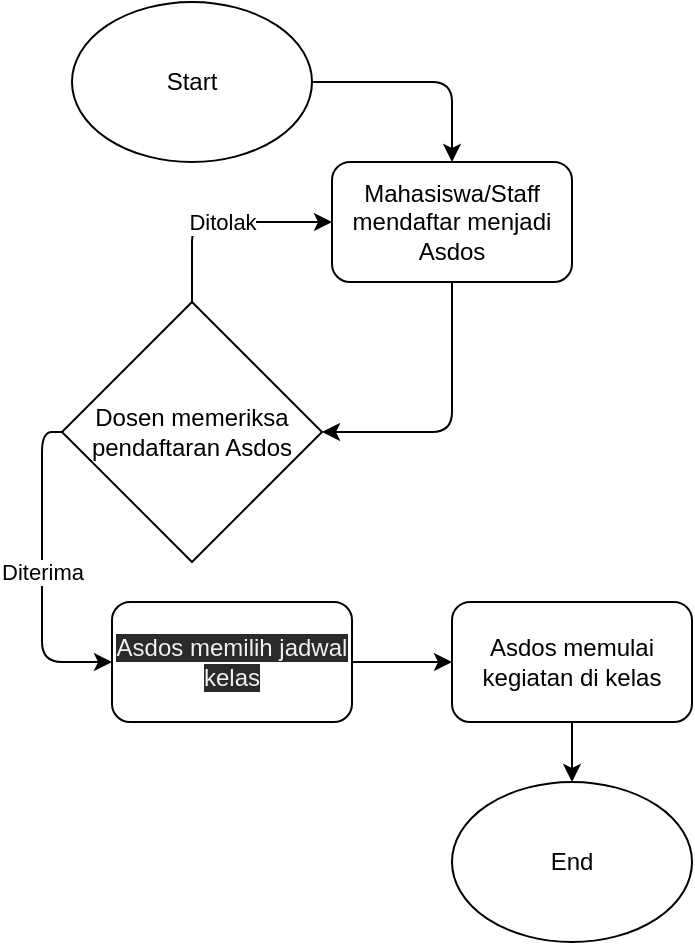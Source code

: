 <mxfile>
    <diagram id="9QWSULkiWYN37d6DWdjx" name="Page-1">
        <mxGraphModel dx="499" dy="352" grid="1" gridSize="10" guides="1" tooltips="1" connect="1" arrows="1" fold="1" page="1" pageScale="1" pageWidth="850" pageHeight="1100" math="0" shadow="0">
            <root>
                <mxCell id="0"/>
                <mxCell id="1" parent="0"/>
                <mxCell id="18" style="edgeStyle=orthogonalEdgeStyle;jumpStyle=arc;jumpSize=15;html=1;shadow=0;entryX=0.5;entryY=0;entryDx=0;entryDy=0;" edge="1" parent="1" source="15" target="16">
                    <mxGeometry relative="1" as="geometry">
                        <mxPoint x="300" y="100" as="targetPoint"/>
                    </mxGeometry>
                </mxCell>
                <mxCell id="15" value="Start" style="ellipse;whiteSpace=wrap;html=1;" vertex="1" parent="1">
                    <mxGeometry x="90" y="50" width="120" height="80" as="geometry"/>
                </mxCell>
                <mxCell id="20" value="" style="edgeStyle=orthogonalEdgeStyle;jumpStyle=arc;jumpSize=15;html=1;shadow=0;exitX=0.5;exitY=1;exitDx=0;exitDy=0;entryX=1;entryY=0.5;entryDx=0;entryDy=0;" edge="1" parent="1" source="16" target="21">
                    <mxGeometry relative="1" as="geometry">
                        <mxPoint x="350" y="300" as="targetPoint"/>
                    </mxGeometry>
                </mxCell>
                <mxCell id="16" value="Mahasiswa/Staff mendaftar menjadi Asdos" style="rounded=1;whiteSpace=wrap;html=1;strokeWidth=1;" vertex="1" parent="1">
                    <mxGeometry x="220" y="130" width="120" height="60" as="geometry"/>
                </mxCell>
                <mxCell id="23" value="Diterima" style="edgeStyle=orthogonalEdgeStyle;jumpStyle=arc;jumpSize=15;html=1;shadow=0;exitX=0;exitY=0.5;exitDx=0;exitDy=0;entryX=0;entryY=0.5;entryDx=0;entryDy=0;" edge="1" parent="1" source="21" target="25">
                    <mxGeometry relative="1" as="geometry"/>
                </mxCell>
                <mxCell id="24" value="Ditolak" style="edgeStyle=orthogonalEdgeStyle;jumpStyle=arc;jumpSize=15;html=1;shadow=0;exitX=0.5;exitY=0;exitDx=0;exitDy=0;" edge="1" parent="1" source="21" target="16">
                    <mxGeometry relative="1" as="geometry">
                        <Array as="points">
                            <mxPoint x="150" y="160"/>
                        </Array>
                    </mxGeometry>
                </mxCell>
                <mxCell id="21" value="Dosen memeriksa &lt;br&gt;pendaftaran Asdos" style="rhombus;whiteSpace=wrap;html=1;strokeWidth=1;rounded=0;sketch=0;shadow=0;" vertex="1" parent="1">
                    <mxGeometry x="85" y="200" width="130" height="130" as="geometry"/>
                </mxCell>
                <mxCell id="27" value="" style="edgeStyle=orthogonalEdgeStyle;jumpStyle=arc;jumpSize=15;html=1;shadow=0;" edge="1" parent="1" source="25" target="26">
                    <mxGeometry relative="1" as="geometry"/>
                </mxCell>
                <mxCell id="25" value="&#10;&#10;&lt;span style=&quot;color: rgb(240, 240, 240); font-family: helvetica; font-size: 12px; font-style: normal; font-weight: 400; letter-spacing: normal; text-align: center; text-indent: 0px; text-transform: none; word-spacing: 0px; background-color: rgb(42, 42, 42); display: inline; float: none;&quot;&gt;Asdos memilih jadwal kelas&lt;/span&gt;&#10;&#10;" style="rounded=1;whiteSpace=wrap;html=1;shadow=0;sketch=0;strokeWidth=1;" vertex="1" parent="1">
                    <mxGeometry x="110" y="350" width="120" height="60" as="geometry"/>
                </mxCell>
                <mxCell id="29" value="" style="edgeStyle=orthogonalEdgeStyle;jumpStyle=arc;jumpSize=15;html=1;shadow=0;" edge="1" parent="1" source="26" target="30">
                    <mxGeometry relative="1" as="geometry">
                        <mxPoint x="430" y="430" as="targetPoint"/>
                    </mxGeometry>
                </mxCell>
                <mxCell id="26" value="Asdos memulai kegiatan di kelas" style="whiteSpace=wrap;html=1;rounded=1;shadow=0;sketch=0;strokeWidth=1;" vertex="1" parent="1">
                    <mxGeometry x="280" y="350" width="120" height="60" as="geometry"/>
                </mxCell>
                <mxCell id="30" value="End" style="ellipse;whiteSpace=wrap;html=1;rounded=0;shadow=0;sketch=0;strokeWidth=1;" vertex="1" parent="1">
                    <mxGeometry x="280" y="440" width="120" height="80" as="geometry"/>
                </mxCell>
            </root>
        </mxGraphModel>
    </diagram>
</mxfile>